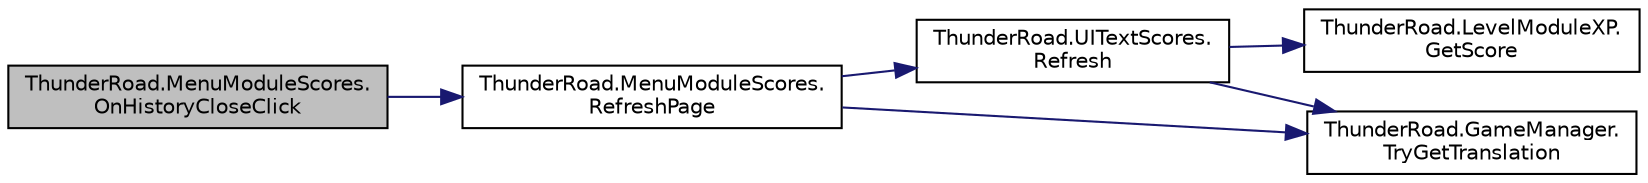 digraph "ThunderRoad.MenuModuleScores.OnHistoryCloseClick"
{
 // LATEX_PDF_SIZE
  edge [fontname="Helvetica",fontsize="10",labelfontname="Helvetica",labelfontsize="10"];
  node [fontname="Helvetica",fontsize="10",shape=record];
  rankdir="LR";
  Node1 [label="ThunderRoad.MenuModuleScores.\lOnHistoryCloseClick",height=0.2,width=0.4,color="black", fillcolor="grey75", style="filled", fontcolor="black",tooltip="Called when [history close click]."];
  Node1 -> Node2 [color="midnightblue",fontsize="10",style="solid",fontname="Helvetica"];
  Node2 [label="ThunderRoad.MenuModuleScores.\lRefreshPage",height=0.2,width=0.4,color="black", fillcolor="white", style="filled",URL="$class_thunder_road_1_1_menu_module_scores.html#aa870de8ae60c50ad896b4799b76571cf",tooltip="Refreshes the page."];
  Node2 -> Node3 [color="midnightblue",fontsize="10",style="solid",fontname="Helvetica"];
  Node3 [label="ThunderRoad.UITextScores.\lRefresh",height=0.2,width=0.4,color="black", fillcolor="white", style="filled",URL="$class_thunder_road_1_1_u_i_text_scores.html#ab79475e78619cabdcc28319cb67c8e6c",tooltip="Refreshes this instance."];
  Node3 -> Node4 [color="midnightblue",fontsize="10",style="solid",fontname="Helvetica"];
  Node4 [label="ThunderRoad.LevelModuleXP.\lGetScore",height=0.2,width=0.4,color="black", fillcolor="white", style="filled",URL="$class_thunder_road_1_1_level_module_x_p.html#ac91e8f70d4d2074f883ded46ddf33a07",tooltip="Gets the score."];
  Node3 -> Node5 [color="midnightblue",fontsize="10",style="solid",fontname="Helvetica"];
  Node5 [label="ThunderRoad.GameManager.\lTryGetTranslation",height=0.2,width=0.4,color="black", fillcolor="white", style="filled",URL="$class_thunder_road_1_1_game_manager.html#a0c20ba391a6ecdcd925df6ed831e8b15",tooltip="Tries the get translation."];
  Node2 -> Node5 [color="midnightblue",fontsize="10",style="solid",fontname="Helvetica"];
}

